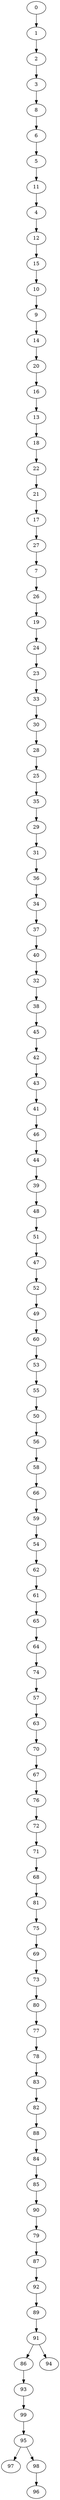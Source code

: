 digraph {
	0 [label=0]
	1 [label=1]
	2 [label=2]
	3 [label=3]
	8 [label=8]
	6 [label=6]
	5 [label=5]
	11 [label=11]
	4 [label=4]
	12 [label=12]
	15 [label=15]
	10 [label=10]
	9 [label=9]
	14 [label=14]
	20 [label=20]
	16 [label=16]
	13 [label=13]
	18 [label=18]
	22 [label=22]
	21 [label=21]
	17 [label=17]
	27 [label=27]
	7 [label=7]
	26 [label=26]
	19 [label=19]
	24 [label=24]
	23 [label=23]
	33 [label=33]
	30 [label=30]
	28 [label=28]
	25 [label=25]
	35 [label=35]
	29 [label=29]
	31 [label=31]
	36 [label=36]
	34 [label=34]
	37 [label=37]
	40 [label=40]
	32 [label=32]
	38 [label=38]
	45 [label=45]
	42 [label=42]
	43 [label=43]
	41 [label=41]
	46 [label=46]
	44 [label=44]
	39 [label=39]
	48 [label=48]
	51 [label=51]
	47 [label=47]
	52 [label=52]
	49 [label=49]
	60 [label=60]
	53 [label=53]
	55 [label=55]
	50 [label=50]
	56 [label=56]
	58 [label=58]
	66 [label=66]
	59 [label=59]
	54 [label=54]
	62 [label=62]
	61 [label=61]
	65 [label=65]
	64 [label=64]
	74 [label=74]
	57 [label=57]
	63 [label=63]
	70 [label=70]
	67 [label=67]
	76 [label=76]
	72 [label=72]
	71 [label=71]
	68 [label=68]
	81 [label=81]
	75 [label=75]
	69 [label=69]
	73 [label=73]
	80 [label=80]
	77 [label=77]
	78 [label=78]
	83 [label=83]
	82 [label=82]
	88 [label=88]
	84 [label=84]
	85 [label=85]
	90 [label=90]
	79 [label=79]
	87 [label=87]
	92 [label=92]
	89 [label=89]
	91 [label=91]
	86 [label=86]
	93 [label=93]
	99 [label=99]
	95 [label=95]
	97 [label=97]
	98 [label=98]
	96 [label=96]
	94 [label=94]
	0 -> 1
	1 -> 2
	2 -> 3
	3 -> 8
	8 -> 6
	6 -> 5
	5 -> 11
	11 -> 4
	4 -> 12
	12 -> 15
	15 -> 10
	10 -> 9
	9 -> 14
	14 -> 20
	20 -> 16
	16 -> 13
	13 -> 18
	18 -> 22
	22 -> 21
	21 -> 17
	17 -> 27
	27 -> 7
	7 -> 26
	26 -> 19
	19 -> 24
	24 -> 23
	23 -> 33
	33 -> 30
	30 -> 28
	28 -> 25
	25 -> 35
	35 -> 29
	29 -> 31
	31 -> 36
	36 -> 34
	34 -> 37
	37 -> 40
	40 -> 32
	32 -> 38
	38 -> 45
	45 -> 42
	42 -> 43
	43 -> 41
	41 -> 46
	46 -> 44
	44 -> 39
	39 -> 48
	48 -> 51
	51 -> 47
	47 -> 52
	52 -> 49
	49 -> 60
	60 -> 53
	53 -> 55
	55 -> 50
	50 -> 56
	56 -> 58
	58 -> 66
	66 -> 59
	59 -> 54
	54 -> 62
	62 -> 61
	61 -> 65
	65 -> 64
	64 -> 74
	74 -> 57
	57 -> 63
	63 -> 70
	70 -> 67
	67 -> 76
	76 -> 72
	72 -> 71
	71 -> 68
	68 -> 81
	81 -> 75
	75 -> 69
	69 -> 73
	73 -> 80
	80 -> 77
	77 -> 78
	78 -> 83
	83 -> 82
	82 -> 88
	88 -> 84
	84 -> 85
	85 -> 90
	90 -> 79
	79 -> 87
	87 -> 92
	92 -> 89
	89 -> 91
	91 -> 86
	86 -> 93
	93 -> 99
	99 -> 95
	95 -> 97
	95 -> 98
	98 -> 96
	91 -> 94
}
